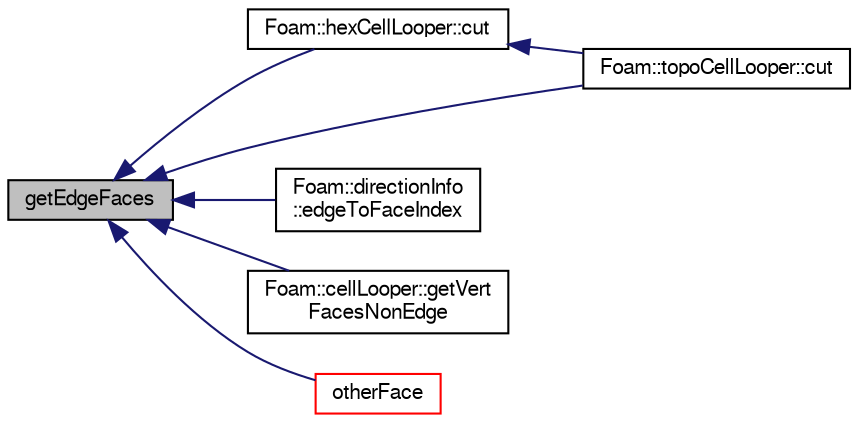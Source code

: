 digraph "getEdgeFaces"
{
  bgcolor="transparent";
  edge [fontname="FreeSans",fontsize="10",labelfontname="FreeSans",labelfontsize="10"];
  node [fontname="FreeSans",fontsize="10",shape=record];
  rankdir="LR";
  Node1 [label="getEdgeFaces",height=0.2,width=0.4,color="black", fillcolor="grey75", style="filled" fontcolor="black"];
  Node1 -> Node2 [dir="back",color="midnightblue",fontsize="10",style="solid",fontname="FreeSans"];
  Node2 [label="Foam::hexCellLooper::cut",height=0.2,width=0.4,color="black",URL="$a00978.html#a57a0014495f8049ba5a41bc5fba01230",tooltip="Create cut along circumference of cellI. Gets current mesh cuts. "];
  Node2 -> Node3 [dir="back",color="midnightblue",fontsize="10",style="solid",fontname="FreeSans"];
  Node3 [label="Foam::topoCellLooper::cut",height=0.2,width=0.4,color="black",URL="$a02559.html#a57a0014495f8049ba5a41bc5fba01230",tooltip="Create cut along circumference of cellI. Gets current mesh cuts. "];
  Node1 -> Node3 [dir="back",color="midnightblue",fontsize="10",style="solid",fontname="FreeSans"];
  Node1 -> Node4 [dir="back",color="midnightblue",fontsize="10",style="solid",fontname="FreeSans"];
  Node4 [label="Foam::directionInfo\l::edgeToFaceIndex",height=0.2,width=0.4,color="black",URL="$a00520.html#ae91026257717a2d46454adf53e72da4d",tooltip="Given edge on hex cell find corresponding edge on face. Is either. "];
  Node1 -> Node5 [dir="back",color="midnightblue",fontsize="10",style="solid",fontname="FreeSans"];
  Node5 [label="Foam::cellLooper::getVert\lFacesNonEdge",height=0.2,width=0.4,color="black",URL="$a00204.html#ae9f2c80f4753798f827492002d2c3812",tooltip="Get faces (on cell) connected to vertI which are not using edgeI. "];
  Node1 -> Node6 [dir="back",color="midnightblue",fontsize="10",style="solid",fontname="FreeSans"];
  Node6 [label="otherFace",height=0.2,width=0.4,color="red",URL="$a10290.html#a38973075afca54f6ee816cab3b8bff7e",tooltip="Return face on cell using edgeI but not faceI. Throws error. "];
}
